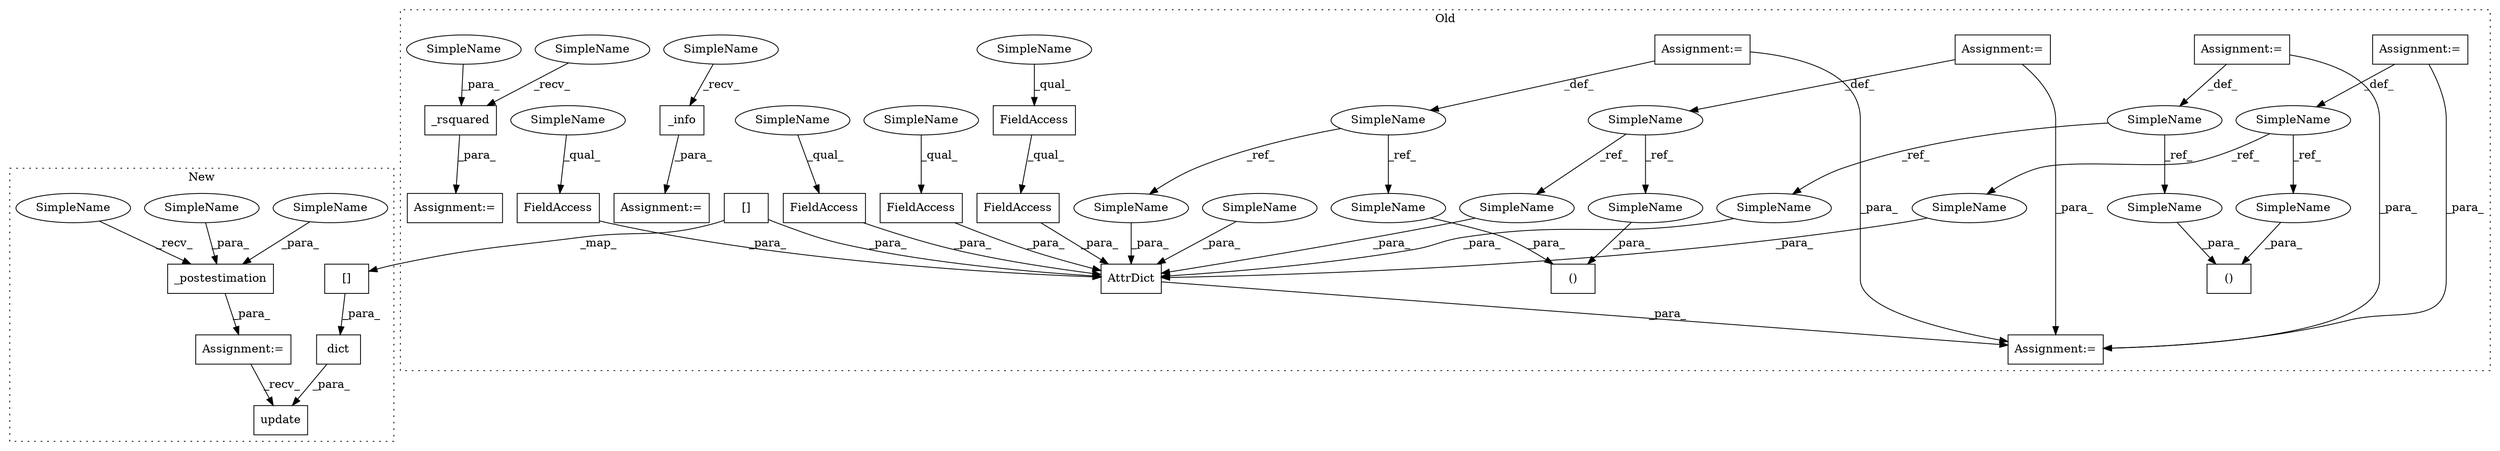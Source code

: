 digraph G {
subgraph cluster0 {
1 [label="_info" a="32" s="11573" l="7" shape="box"];
4 [label="FieldAccess" a="22" s="11663" l="10" shape="box"];
5 [label="FieldAccess" a="22" s="11674" l="9" shape="box"];
6 [label="FieldAccess" a="22" s="11674" l="14" shape="box"];
8 [label="_rsquared" a="32" s="11505,11521" l="10,1" shape="box"];
9 [label="AttrDict" a="32" s="11590,11746" l="9,1" shape="box"];
10 [label="[]" a="2" s="11641,11650" l="8,1" shape="box"];
12 [label="FieldAccess" a="22" s="11606" l="16" shape="box"];
13 [label="FieldAccess" a="22" s="11718" l="6" shape="box"];
14 [label="SimpleName" a="42" s="11031" l="3" shape="ellipse"];
15 [label="()" a="106" s="11479" l="19" shape="box"];
16 [label="SimpleName" a="42" s="10872" l="9" shape="ellipse"];
17 [label="()" a="106" s="11533" l="33" shape="box"];
18 [label="SimpleName" a="42" s="10891" l="11" shape="ellipse"];
19 [label="SimpleName" a="42" s="10834" l="3" shape="ellipse"];
20 [label="Assignment:=" a="7" s="11589" l="1" shape="box"];
21 [label="Assignment:=" a="7" s="10872" l="9" shape="box"];
23 [label="Assignment:=" a="7" s="10834" l="3" shape="box"];
24 [label="Assignment:=" a="7" s="10891" l="11" shape="box"];
25 [label="Assignment:=" a="7" s="11498" l="2" shape="box"];
26 [label="Assignment:=" a="7" s="11031" l="3" shape="box"];
27 [label="Assignment:=" a="7" s="11566" l="2" shape="box"];
28 [label="SimpleName" a="42" s="11718" l="3" shape="ellipse"];
29 [label="SimpleName" a="42" s="11606" l="3" shape="ellipse"];
30 [label="SimpleName" a="42" s="11479" l="3" shape="ellipse"];
31 [label="SimpleName" a="42" s="11710" l="3" shape="ellipse"];
32 [label="SimpleName" a="42" s="11568" l="4" shape="ellipse"];
33 [label="SimpleName" a="42" s="11674" l="4" shape="ellipse"];
34 [label="SimpleName" a="42" s="11663" l="4" shape="ellipse"];
35 [label="SimpleName" a="42" s="11500" l="4" shape="ellipse"];
37 [label="SimpleName" a="42" s="11725" l="11" shape="ellipse"];
38 [label="SimpleName" a="42" s="11533" l="11" shape="ellipse"];
39 [label="SimpleName" a="42" s="11599" l="6" shape="ellipse"];
40 [label="SimpleName" a="42" s="11515" l="6" shape="ellipse"];
42 [label="SimpleName" a="42" s="11714" l="3" shape="ellipse"];
43 [label="SimpleName" a="42" s="11495" l="3" shape="ellipse"];
44 [label="SimpleName" a="42" s="11557" l="9" shape="ellipse"];
45 [label="SimpleName" a="42" s="11737" l="9" shape="ellipse"];
label = "Old";
style="dotted";
}
subgraph cluster1 {
2 [label="update" a="32" s="12480,12544" l="7,1" shape="box"];
3 [label="_postestimation" a="32" s="12434,12469" l="16,1" shape="box"];
7 [label="dict" a="32" s="12487,12543" l="5,1" shape="box"];
11 [label="[]" a="2" s="12501,12510" l="8,1" shape="box"];
22 [label="Assignment:=" a="7" s="12428" l="1" shape="box"];
36 [label="SimpleName" a="42" s="12429" l="4" shape="ellipse"];
41 [label="SimpleName" a="42" s="12450" l="6" shape="ellipse"];
46 [label="SimpleName" a="42" s="12457" l="3" shape="ellipse"];
label = "New";
style="dotted";
}
1 -> 27 [label="_para_"];
3 -> 22 [label="_para_"];
4 -> 9 [label="_para_"];
5 -> 6 [label="_qual_"];
6 -> 9 [label="_para_"];
7 -> 2 [label="_para_"];
8 -> 25 [label="_para_"];
9 -> 20 [label="_para_"];
10 -> 9 [label="_para_"];
10 -> 11 [label="_map_"];
11 -> 7 [label="_para_"];
12 -> 9 [label="_para_"];
13 -> 9 [label="_para_"];
14 -> 30 [label="_ref_"];
14 -> 31 [label="_ref_"];
16 -> 44 [label="_ref_"];
16 -> 45 [label="_ref_"];
18 -> 38 [label="_ref_"];
18 -> 37 [label="_ref_"];
19 -> 42 [label="_ref_"];
19 -> 43 [label="_ref_"];
21 -> 16 [label="_def_"];
21 -> 20 [label="_para_"];
22 -> 2 [label="_recv_"];
23 -> 20 [label="_para_"];
23 -> 19 [label="_def_"];
24 -> 18 [label="_def_"];
24 -> 20 [label="_para_"];
26 -> 14 [label="_def_"];
26 -> 20 [label="_para_"];
28 -> 13 [label="_qual_"];
29 -> 12 [label="_qual_"];
30 -> 15 [label="_para_"];
31 -> 9 [label="_para_"];
32 -> 1 [label="_recv_"];
33 -> 5 [label="_qual_"];
34 -> 4 [label="_qual_"];
35 -> 8 [label="_recv_"];
36 -> 3 [label="_recv_"];
37 -> 9 [label="_para_"];
38 -> 17 [label="_para_"];
39 -> 9 [label="_para_"];
40 -> 8 [label="_para_"];
41 -> 3 [label="_para_"];
42 -> 9 [label="_para_"];
43 -> 15 [label="_para_"];
44 -> 17 [label="_para_"];
45 -> 9 [label="_para_"];
46 -> 3 [label="_para_"];
}
